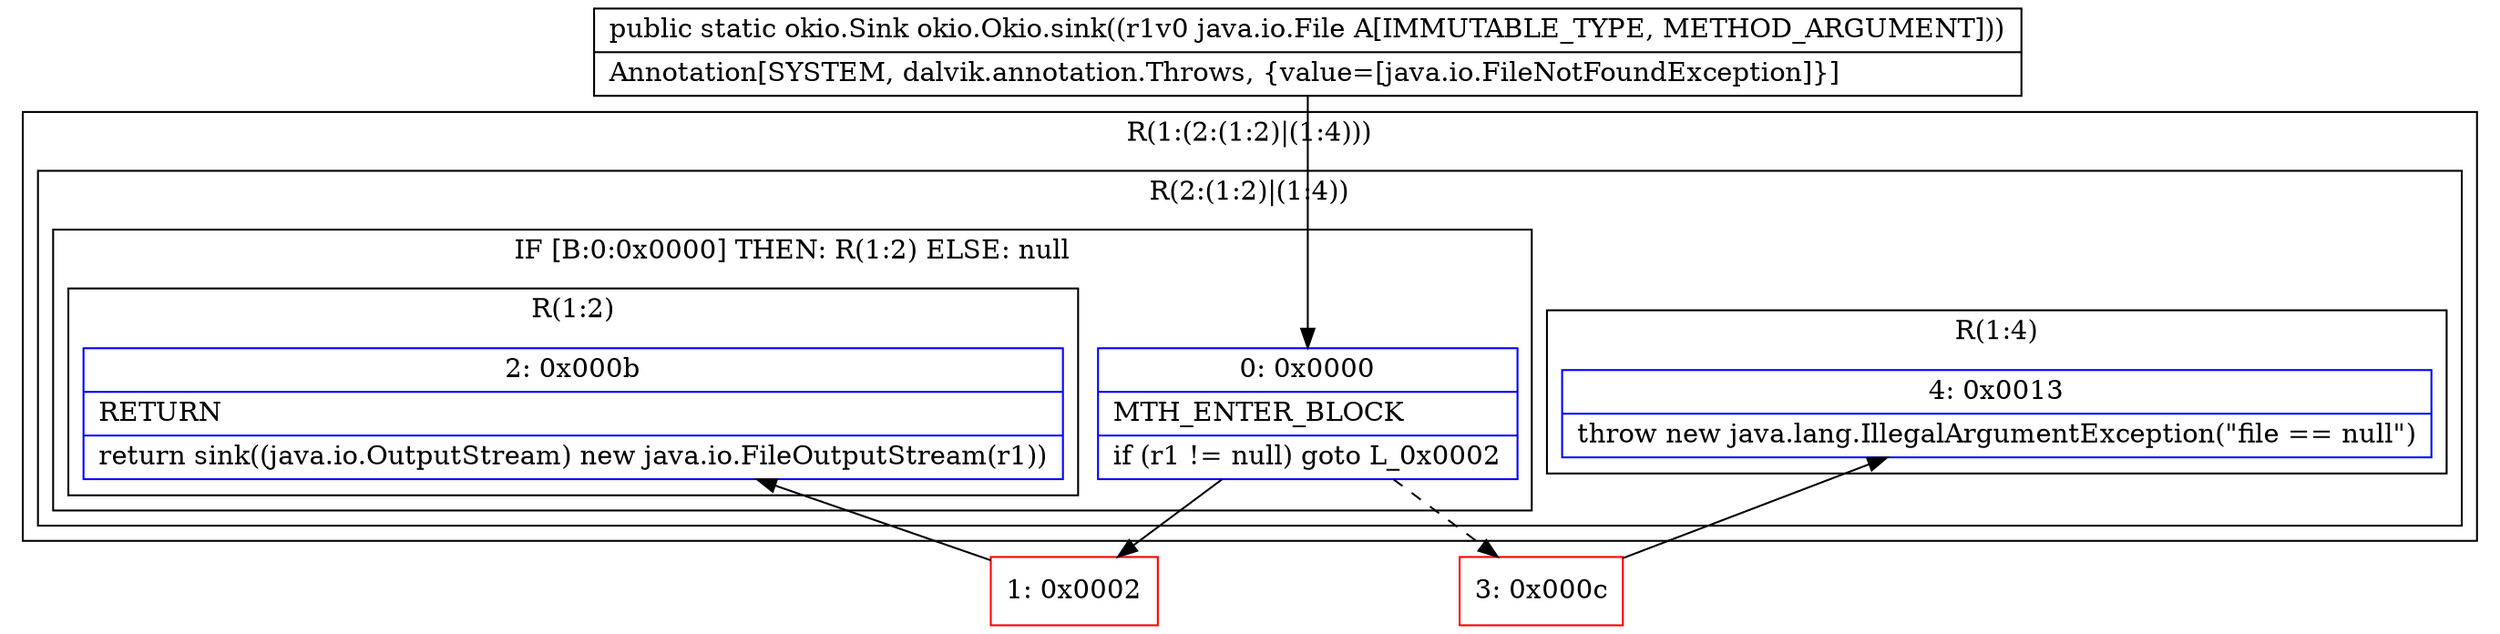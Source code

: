 digraph "CFG forokio.Okio.sink(Ljava\/io\/File;)Lokio\/Sink;" {
subgraph cluster_Region_2050108830 {
label = "R(1:(2:(1:2)|(1:4)))";
node [shape=record,color=blue];
subgraph cluster_Region_237796852 {
label = "R(2:(1:2)|(1:4))";
node [shape=record,color=blue];
subgraph cluster_IfRegion_14267047 {
label = "IF [B:0:0x0000] THEN: R(1:2) ELSE: null";
node [shape=record,color=blue];
Node_0 [shape=record,label="{0\:\ 0x0000|MTH_ENTER_BLOCK\l|if (r1 != null) goto L_0x0002\l}"];
subgraph cluster_Region_256704468 {
label = "R(1:2)";
node [shape=record,color=blue];
Node_2 [shape=record,label="{2\:\ 0x000b|RETURN\l|return sink((java.io.OutputStream) new java.io.FileOutputStream(r1))\l}"];
}
}
subgraph cluster_Region_1685683582 {
label = "R(1:4)";
node [shape=record,color=blue];
Node_4 [shape=record,label="{4\:\ 0x0013|throw new java.lang.IllegalArgumentException(\"file == null\")\l}"];
}
}
}
Node_1 [shape=record,color=red,label="{1\:\ 0x0002}"];
Node_3 [shape=record,color=red,label="{3\:\ 0x000c}"];
MethodNode[shape=record,label="{public static okio.Sink okio.Okio.sink((r1v0 java.io.File A[IMMUTABLE_TYPE, METHOD_ARGUMENT]))  | Annotation[SYSTEM, dalvik.annotation.Throws, \{value=[java.io.FileNotFoundException]\}]\l}"];
MethodNode -> Node_0;
Node_0 -> Node_1;
Node_0 -> Node_3[style=dashed];
Node_1 -> Node_2;
Node_3 -> Node_4;
}


